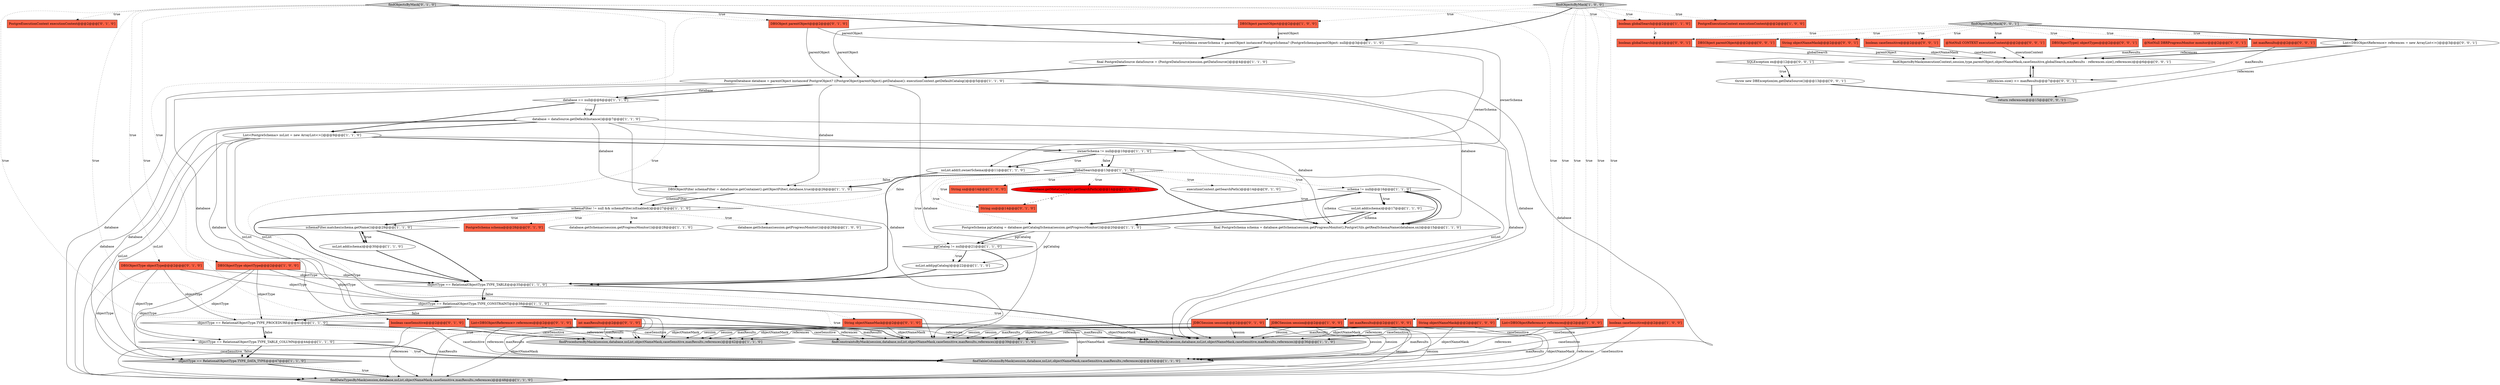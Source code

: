digraph {
0 [style = filled, label = "String sn@@@14@@@['1', '0', '0']", fillcolor = tomato, shape = box image = "AAA0AAABBB1BBB"];
9 [style = filled, label = "PostgreSchema pgCatalog = database.getCatalogSchema(session.getProgressMonitor())@@@20@@@['1', '1', '0']", fillcolor = white, shape = ellipse image = "AAA0AAABBB1BBB"];
2 [style = filled, label = "DBSObjectFilter schemaFilter = dataSource.getContainer().getObjectFilter(,database,true)@@@26@@@['1', '1', '0']", fillcolor = white, shape = ellipse image = "AAA0AAABBB1BBB"];
7 [style = filled, label = "database.getSchemas(session.getProgressMonitor())@@@28@@@['1', '0', '0']", fillcolor = white, shape = ellipse image = "AAA0AAABBB1BBB"];
18 [style = filled, label = "pgCatalog != null@@@21@@@['1', '1', '0']", fillcolor = white, shape = diamond image = "AAA0AAABBB1BBB"];
69 [style = filled, label = "SQLException ex@@@12@@@['0', '0', '1']", fillcolor = white, shape = diamond image = "AAA0AAABBB3BBB"];
6 [style = filled, label = "nsList.add(schema)@@@30@@@['1', '1', '0']", fillcolor = white, shape = ellipse image = "AAA0AAABBB1BBB"];
19 [style = filled, label = "ownerSchema != null@@@10@@@['1', '1', '0']", fillcolor = white, shape = diamond image = "AAA0AAABBB1BBB"];
3 [style = filled, label = "JDBCSession session@@@2@@@['1', '0', '0']", fillcolor = tomato, shape = box image = "AAA0AAABBB1BBB"];
12 [style = filled, label = "PostgreExecutionContext executionContext@@@2@@@['1', '0', '0']", fillcolor = tomato, shape = box image = "AAA0AAABBB1BBB"];
38 [style = filled, label = "objectType == RelationalObjectType.TYPE_TABLE@@@35@@@['1', '1', '0']", fillcolor = white, shape = diamond image = "AAA0AAABBB1BBB"];
51 [style = filled, label = "String sn@@@14@@@['0', '1', '0']", fillcolor = tomato, shape = box image = "AAA1AAABBB2BBB"];
1 [style = filled, label = "findObjectsByMask['1', '0', '0']", fillcolor = lightgray, shape = diamond image = "AAA0AAABBB1BBB"];
48 [style = filled, label = "int maxResults@@@2@@@['0', '1', '0']", fillcolor = tomato, shape = box image = "AAA0AAABBB2BBB"];
15 [style = filled, label = "nsList.add(pgCatalog)@@@22@@@['1', '1', '0']", fillcolor = white, shape = ellipse image = "AAA0AAABBB1BBB"];
62 [style = filled, label = "int maxResults@@@2@@@['0', '0', '1']", fillcolor = tomato, shape = box image = "AAA0AAABBB3BBB"];
22 [style = filled, label = "database == null@@@6@@@['1', '1', '0']", fillcolor = white, shape = diamond image = "AAA0AAABBB1BBB"];
56 [style = filled, label = "throw new DBException(ex,getDataSource())@@@13@@@['0', '0', '1']", fillcolor = white, shape = ellipse image = "AAA0AAABBB3BBB"];
5 [style = filled, label = "schemaFilter != null && schemaFilter.isEnabled()@@@27@@@['1', '1', '0']", fillcolor = white, shape = diamond image = "AAA0AAABBB1BBB"];
27 [style = filled, label = "findDataTypesByMask(session,database,nsList,objectNameMask,caseSensitive,maxResults,references)@@@48@@@['1', '1', '0']", fillcolor = lightgray, shape = ellipse image = "AAA0AAABBB1BBB"];
63 [style = filled, label = "boolean caseSensitive@@@2@@@['0', '0', '1']", fillcolor = tomato, shape = box image = "AAA0AAABBB3BBB"];
49 [style = filled, label = "DBSObject parentObject@@@2@@@['0', '1', '0']", fillcolor = tomato, shape = box image = "AAA0AAABBB2BBB"];
64 [style = filled, label = "@NotNull CONTEXT executionContext@@@2@@@['0', '0', '1']", fillcolor = tomato, shape = box image = "AAA0AAABBB3BBB"];
23 [style = filled, label = "database.getMetaContext().getSearchPath()@@@14@@@['1', '0', '0']", fillcolor = red, shape = ellipse image = "AAA1AAABBB1BBB"];
14 [style = filled, label = "nsList.add(0,ownerSchema)@@@11@@@['1', '1', '0']", fillcolor = white, shape = ellipse image = "AAA0AAABBB1BBB"];
54 [style = filled, label = "boolean caseSensitive@@@2@@@['0', '1', '0']", fillcolor = tomato, shape = box image = "AAA0AAABBB2BBB"];
17 [style = filled, label = "int maxResults@@@2@@@['1', '0', '0']", fillcolor = tomato, shape = box image = "AAA0AAABBB1BBB"];
46 [style = filled, label = "JDBCSession session@@@2@@@['0', '1', '0']", fillcolor = tomato, shape = box image = "AAA0AAABBB2BBB"];
20 [style = filled, label = "final PostgreDataSource dataSource = (PostgreDataSource)session.getDataSource()@@@4@@@['1', '1', '0']", fillcolor = white, shape = ellipse image = "AAA0AAABBB1BBB"];
21 [style = filled, label = "DBSObject parentObject@@@2@@@['1', '0', '0']", fillcolor = tomato, shape = box image = "AAA0AAABBB1BBB"];
26 [style = filled, label = "String objectNameMask@@@2@@@['1', '0', '0']", fillcolor = tomato, shape = box image = "AAA0AAABBB1BBB"];
55 [style = filled, label = "references.size() >= maxResults@@@7@@@['0', '0', '1']", fillcolor = white, shape = diamond image = "AAA0AAABBB3BBB"];
34 [style = filled, label = "!globalSearch@@@13@@@['1', '1', '0']", fillcolor = white, shape = diamond image = "AAA0AAABBB1BBB"];
61 [style = filled, label = "List<DBSObjectReference> references = new ArrayList<>()@@@3@@@['0', '0', '1']", fillcolor = white, shape = ellipse image = "AAA0AAABBB3BBB"];
8 [style = filled, label = "findTablesByMask(session,database,nsList,objectNameMask,caseSensitive,maxResults,references)@@@36@@@['1', '1', '0']", fillcolor = lightgray, shape = ellipse image = "AAA0AAABBB1BBB"];
29 [style = filled, label = "List<DBSObjectReference> references@@@2@@@['1', '0', '0']", fillcolor = tomato, shape = box image = "AAA0AAABBB1BBB"];
36 [style = filled, label = "nsList.add(schema)@@@17@@@['1', '1', '0']", fillcolor = white, shape = ellipse image = "AAA0AAABBB1BBB"];
32 [style = filled, label = "findTableColumnsByMask(session,database,nsList,objectNameMask,caseSensitive,maxResults,references)@@@45@@@['1', '1', '0']", fillcolor = lightgray, shape = ellipse image = "AAA0AAABBB1BBB"];
43 [style = filled, label = "PostgreSchema schema@@@28@@@['0', '1', '0']", fillcolor = tomato, shape = box image = "AAA0AAABBB2BBB"];
47 [style = filled, label = "findObjectsByMask['0', '1', '0']", fillcolor = lightgray, shape = diamond image = "AAA0AAABBB2BBB"];
53 [style = filled, label = "String objectNameMask@@@2@@@['0', '1', '0']", fillcolor = tomato, shape = box image = "AAA0AAABBB2BBB"];
24 [style = filled, label = "findConstraintsByMask(session,database,nsList,objectNameMask,caseSensitive,maxResults,references)@@@39@@@['1', '1', '0']", fillcolor = lightgray, shape = ellipse image = "AAA0AAABBB1BBB"];
33 [style = filled, label = "boolean caseSensitive@@@2@@@['1', '0', '0']", fillcolor = tomato, shape = box image = "AAA0AAABBB1BBB"];
37 [style = filled, label = "boolean globalSearch@@@2@@@['1', '1', '0']", fillcolor = tomato, shape = box image = "AAA0AAABBB1BBB"];
57 [style = filled, label = "findObjectsByMask(executionContext,session,type,parentObject,objectNameMask,caseSensitive,globalSearch,maxResults - references.size(),references)@@@6@@@['0', '0', '1']", fillcolor = white, shape = ellipse image = "AAA0AAABBB3BBB"];
50 [style = filled, label = "executionContext.getSearchPath()@@@14@@@['0', '1', '0']", fillcolor = white, shape = ellipse image = "AAA0AAABBB2BBB"];
68 [style = filled, label = "boolean globalSearch@@@2@@@['0', '0', '1']", fillcolor = tomato, shape = box image = "AAA0AAABBB3BBB"];
13 [style = filled, label = "objectType == RelationalObjectType.TYPE_PROCEDURE@@@41@@@['1', '1', '0']", fillcolor = white, shape = diamond image = "AAA0AAABBB1BBB"];
4 [style = filled, label = "database = dataSource.getDefaultInstance()@@@7@@@['1', '1', '0']", fillcolor = white, shape = ellipse image = "AAA0AAABBB1BBB"];
10 [style = filled, label = "List<PostgreSchema> nsList = new ArrayList<>()@@@9@@@['1', '1', '0']", fillcolor = white, shape = ellipse image = "AAA0AAABBB1BBB"];
30 [style = filled, label = "PostgreSchema ownerSchema = parentObject instanceof PostgreSchema? (PostgreSchema)parentObject: null@@@3@@@['1', '1', '0']", fillcolor = white, shape = ellipse image = "AAA0AAABBB1BBB"];
66 [style = filled, label = "return references@@@15@@@['0', '0', '1']", fillcolor = lightgray, shape = ellipse image = "AAA0AAABBB3BBB"];
31 [style = filled, label = "database.getSchemas(session.getProgressMonitor())@@@28@@@['1', '1', '0']", fillcolor = white, shape = ellipse image = "AAA0AAABBB1BBB"];
45 [style = filled, label = "PostgreExecutionContext executionContext@@@2@@@['0', '1', '0']", fillcolor = tomato, shape = box image = "AAA0AAABBB2BBB"];
67 [style = filled, label = "DBSObject parentObject@@@2@@@['0', '0', '1']", fillcolor = tomato, shape = box image = "AAA0AAABBB3BBB"];
60 [style = filled, label = "String objectNameMask@@@2@@@['0', '0', '1']", fillcolor = tomato, shape = box image = "AAA0AAABBB3BBB"];
58 [style = filled, label = "findObjectsByMask['0', '0', '1']", fillcolor = lightgray, shape = diamond image = "AAA0AAABBB3BBB"];
16 [style = filled, label = "objectType == RelationalObjectType.TYPE_CONSTRAINT@@@38@@@['1', '1', '0']", fillcolor = white, shape = diamond image = "AAA0AAABBB1BBB"];
28 [style = filled, label = "DBSObjectType objectType@@@2@@@['1', '0', '0']", fillcolor = tomato, shape = box image = "AAA0AAABBB1BBB"];
39 [style = filled, label = "schema != null@@@16@@@['1', '1', '0']", fillcolor = white, shape = diamond image = "AAA0AAABBB1BBB"];
35 [style = filled, label = "final PostgreSchema schema = database.getSchema(session.getProgressMonitor(),PostgreUtils.getRealSchemaName(database,sn))@@@15@@@['1', '1', '0']", fillcolor = white, shape = ellipse image = "AAA0AAABBB1BBB"];
52 [style = filled, label = "DBSObjectType objectType@@@2@@@['0', '1', '0']", fillcolor = tomato, shape = box image = "AAA0AAABBB2BBB"];
40 [style = filled, label = "PostgreDatabase database = parentObject instanceof PostgreObject? ((PostgreObject)parentObject).getDatabase(): executionContext.getDefaultCatalog()@@@5@@@['1', '1', '0']", fillcolor = white, shape = ellipse image = "AAA0AAABBB1BBB"];
59 [style = filled, label = "DBSObjectType(( objectTypes@@@2@@@['0', '0', '1']", fillcolor = tomato, shape = box image = "AAA0AAABBB3BBB"];
11 [style = filled, label = "schemaFilter.matches(schema.getName())@@@29@@@['1', '1', '0']", fillcolor = white, shape = diamond image = "AAA0AAABBB1BBB"];
41 [style = filled, label = "findProceduresByMask(session,database,nsList,objectNameMask,caseSensitive,maxResults,references)@@@42@@@['1', '1', '0']", fillcolor = lightgray, shape = ellipse image = "AAA0AAABBB1BBB"];
42 [style = filled, label = "objectType == RelationalObjectType.TYPE_TABLE_COLUMN@@@44@@@['1', '1', '0']", fillcolor = white, shape = diamond image = "AAA0AAABBB1BBB"];
44 [style = filled, label = "List<DBSObjectReference> references@@@2@@@['0', '1', '0']", fillcolor = tomato, shape = box image = "AAA0AAABBB2BBB"];
25 [style = filled, label = "objectType == RelationalObjectType.TYPE_DATA_TYPE@@@47@@@['1', '1', '0']", fillcolor = lightgray, shape = diamond image = "AAA0AAABBB1BBB"];
65 [style = filled, label = "@NotNull DBRProgressMonitor monitor@@@2@@@['0', '0', '1']", fillcolor = tomato, shape = box image = "AAA0AAABBB3BBB"];
39->36 [style = dotted, label="true"];
10->27 [style = solid, label="nsList"];
30->20 [style = bold, label=""];
39->9 [style = bold, label=""];
9->15 [style = solid, label="pgCatalog"];
52->25 [style = solid, label="objectType"];
10->19 [style = bold, label=""];
13->41 [style = dotted, label="true"];
23->51 [style = dashed, label="0"];
18->15 [style = dotted, label="true"];
26->41 [style = solid, label="objectNameMask"];
1->21 [style = dotted, label="true"];
46->27 [style = solid, label="session"];
61->57 [style = bold, label=""];
34->9 [style = dotted, label="true"];
21->40 [style = solid, label="parentObject"];
58->62 [style = dotted, label="true"];
53->8 [style = solid, label="objectNameMask"];
53->24 [style = solid, label="objectNameMask"];
1->30 [style = bold, label=""];
47->37 [style = dotted, label="true"];
47->53 [style = dotted, label="true"];
5->38 [style = bold, label=""];
58->63 [style = dotted, label="true"];
44->27 [style = solid, label="references"];
49->30 [style = solid, label="parentObject"];
17->27 [style = solid, label="maxResults"];
22->4 [style = bold, label=""];
10->8 [style = solid, label="nsList"];
44->32 [style = solid, label="references"];
63->57 [style = solid, label="caseSensitive"];
34->23 [style = dotted, label="true"];
1->3 [style = dotted, label="true"];
34->2 [style = dotted, label="false"];
46->41 [style = solid, label="session"];
5->43 [style = dotted, label="true"];
47->52 [style = dotted, label="true"];
53->27 [style = solid, label="objectNameMask"];
55->57 [style = bold, label=""];
5->11 [style = dotted, label="true"];
3->24 [style = solid, label="session"];
34->2 [style = bold, label=""];
34->50 [style = dotted, label="true"];
47->46 [style = dotted, label="true"];
38->8 [style = dotted, label="true"];
44->24 [style = solid, label="references"];
6->11 [style = bold, label=""];
33->32 [style = solid, label="caseSensitive"];
1->12 [style = dotted, label="true"];
34->51 [style = dotted, label="true"];
40->22 [style = bold, label=""];
62->57 [style = solid, label="maxResults"];
47->54 [style = dotted, label="true"];
10->41 [style = solid, label="nsList"];
68->57 [style = solid, label="globalSearch"];
52->42 [style = solid, label="objectType"];
28->25 [style = solid, label="objectType"];
46->32 [style = solid, label="session"];
42->32 [style = dotted, label="true"];
9->18 [style = solid, label="pgCatalog"];
10->32 [style = solid, label="nsList"];
18->38 [style = bold, label=""];
48->32 [style = solid, label="maxResults"];
15->38 [style = bold, label=""];
19->34 [style = bold, label=""];
36->9 [style = bold, label=""];
13->42 [style = dotted, label="false"];
34->5 [style = dotted, label="false"];
28->42 [style = solid, label="objectType"];
30->14 [style = solid, label="ownerSchema"];
17->8 [style = solid, label="maxResults"];
57->55 [style = bold, label=""];
34->18 [style = dotted, label="true"];
54->41 [style = solid, label="caseSensitive"];
18->15 [style = bold, label=""];
48->8 [style = solid, label="maxResults"];
14->38 [style = bold, label=""];
58->60 [style = dotted, label="true"];
33->27 [style = solid, label="caseSensitive"];
40->27 [style = solid, label="database"];
47->49 [style = dotted, label="true"];
25->27 [style = bold, label=""];
54->8 [style = solid, label="caseSensitive"];
48->41 [style = solid, label="maxResults"];
6->38 [style = bold, label=""];
1->26 [style = dotted, label="true"];
1->33 [style = dotted, label="true"];
44->8 [style = solid, label="references"];
35->36 [style = solid, label="schema"];
5->7 [style = dotted, label="true"];
39->35 [style = bold, label=""];
21->30 [style = solid, label="parentObject"];
42->32 [style = bold, label=""];
29->41 [style = solid, label="references"];
4->8 [style = solid, label="database"];
33->8 [style = solid, label="caseSensitive"];
5->11 [style = bold, label=""];
34->35 [style = bold, label=""];
60->57 [style = solid, label="objectNameMask"];
36->35 [style = bold, label=""];
3->41 [style = solid, label="session"];
26->32 [style = solid, label="objectNameMask"];
22->4 [style = dotted, label="true"];
40->35 [style = solid, label="database"];
26->24 [style = solid, label="objectNameMask"];
55->66 [style = bold, label=""];
10->24 [style = solid, label="nsList"];
16->24 [style = dotted, label="true"];
29->32 [style = solid, label="references"];
1->28 [style = dotted, label="true"];
46->8 [style = solid, label="session"];
4->10 [style = bold, label=""];
58->61 [style = bold, label=""];
40->2 [style = solid, label="database"];
16->13 [style = bold, label=""];
58->68 [style = dotted, label="true"];
47->48 [style = dotted, label="true"];
13->42 [style = bold, label=""];
58->59 [style = dotted, label="true"];
1->17 [style = dotted, label="true"];
42->25 [style = bold, label=""];
16->24 [style = bold, label=""];
5->31 [style = dotted, label="true"];
35->39 [style = bold, label=""];
38->16 [style = bold, label=""];
33->24 [style = solid, label="caseSensitive"];
54->24 [style = solid, label="caseSensitive"];
17->24 [style = solid, label="maxResults"];
40->32 [style = solid, label="database"];
4->35 [style = solid, label="database"];
35->39 [style = solid, label="schema"];
46->24 [style = solid, label="session"];
56->66 [style = bold, label=""];
4->27 [style = solid, label="database"];
34->0 [style = dotted, label="true"];
29->27 [style = solid, label="references"];
52->13 [style = solid, label="objectType"];
19->34 [style = dotted, label="false"];
33->41 [style = solid, label="caseSensitive"];
29->8 [style = solid, label="references"];
67->57 [style = solid, label="parentObject"];
34->39 [style = dotted, label="true"];
13->41 [style = bold, label=""];
58->64 [style = dotted, label="true"];
53->41 [style = solid, label="objectNameMask"];
69->56 [style = bold, label=""];
4->32 [style = solid, label="database"];
58->65 [style = dotted, label="true"];
40->41 [style = solid, label="database"];
9->18 [style = bold, label=""];
19->14 [style = bold, label=""];
28->13 [style = solid, label="objectType"];
34->35 [style = dotted, label="true"];
16->13 [style = dotted, label="false"];
17->41 [style = solid, label="maxResults"];
11->6 [style = dotted, label="true"];
49->40 [style = solid, label="parentObject"];
22->10 [style = bold, label=""];
29->24 [style = solid, label="references"];
30->19 [style = solid, label="ownerSchema"];
38->8 [style = bold, label=""];
1->37 [style = dotted, label="true"];
3->8 [style = solid, label="session"];
54->27 [style = solid, label="caseSensitive"];
2->5 [style = bold, label=""];
17->32 [style = solid, label="maxResults"];
40->8 [style = solid, label="database"];
19->14 [style = dotted, label="true"];
54->32 [style = solid, label="caseSensitive"];
26->27 [style = solid, label="objectNameMask"];
11->38 [style = bold, label=""];
2->5 [style = solid, label="schemaFilter"];
37->68 [style = dashed, label="0"];
38->16 [style = dotted, label="false"];
48->24 [style = solid, label="maxResults"];
11->6 [style = bold, label=""];
53->32 [style = solid, label="objectNameMask"];
47->45 [style = dotted, label="true"];
61->57 [style = solid, label="references"];
47->44 [style = dotted, label="true"];
28->16 [style = solid, label="objectType"];
52->16 [style = solid, label="objectType"];
48->27 [style = solid, label="maxResults"];
28->38 [style = solid, label="objectType"];
47->30 [style = bold, label=""];
1->29 [style = dotted, label="true"];
4->24 [style = solid, label="database"];
20->40 [style = bold, label=""];
3->27 [style = solid, label="session"];
26->8 [style = solid, label="objectNameMask"];
61->66 [style = solid, label="references"];
44->41 [style = solid, label="references"];
40->24 [style = solid, label="database"];
64->57 [style = solid, label="executionContext"];
4->41 [style = solid, label="database"];
42->25 [style = dotted, label="false"];
3->32 [style = solid, label="session"];
52->38 [style = solid, label="objectType"];
25->27 [style = dotted, label="true"];
4->2 [style = solid, label="database"];
39->36 [style = bold, label=""];
40->22 [style = solid, label="database"];
69->56 [style = dotted, label="true"];
58->67 [style = dotted, label="true"];
62->55 [style = solid, label="maxResults"];
}
